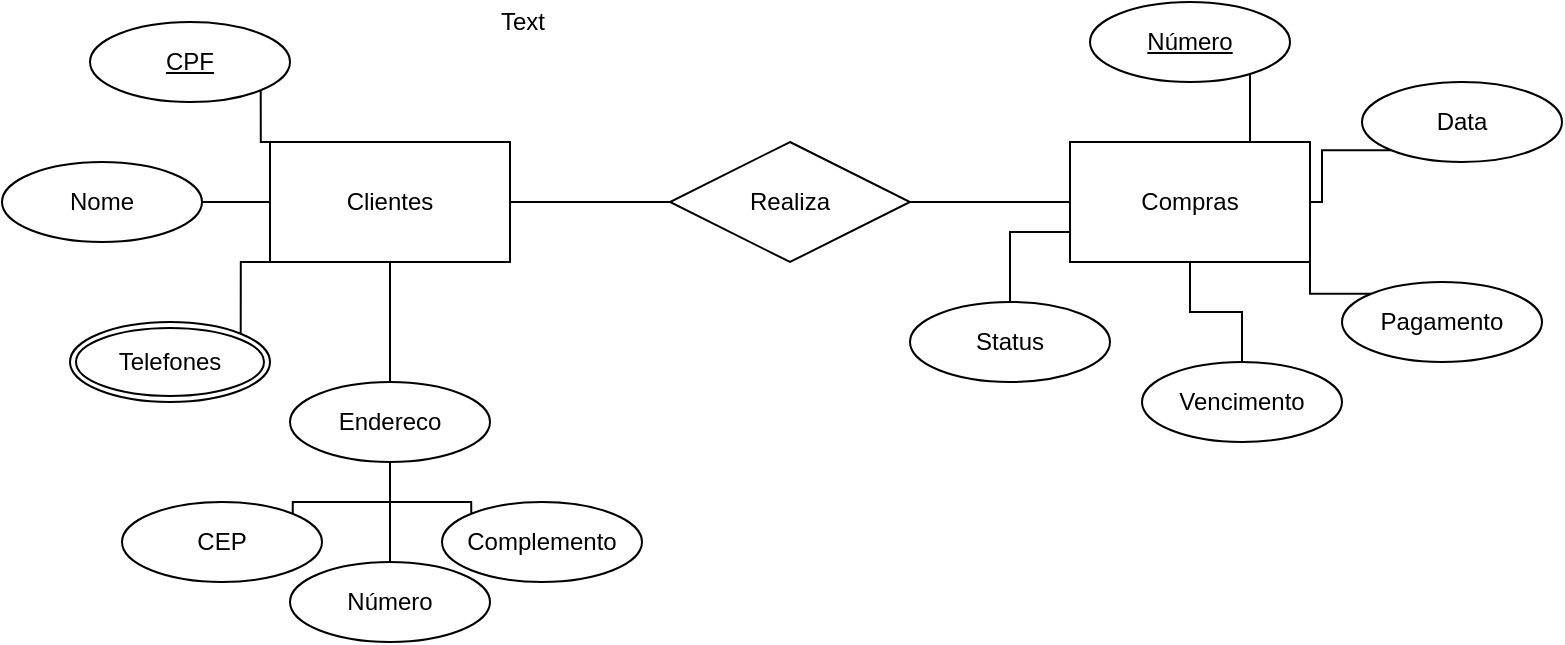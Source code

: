 <mxfile version="13.9.9" type="device"><diagram id="3xYtjD-HTijv4OBi2NLD" name="Página-1"><mxGraphModel dx="768" dy="482" grid="1" gridSize="10" guides="1" tooltips="1" connect="1" arrows="1" fold="1" page="1" pageScale="1" pageWidth="827" pageHeight="1169" math="0" shadow="0"><root><mxCell id="0"/><mxCell id="1" parent="0"/><mxCell id="nqpBsD8o5NiAlRd7cO7z-3" style="edgeStyle=orthogonalEdgeStyle;rounded=0;orthogonalLoop=1;jettySize=auto;html=1;exitX=1;exitY=0.5;exitDx=0;exitDy=0;entryX=0;entryY=0.5;entryDx=0;entryDy=0;endArrow=none;endFill=0;" edge="1" parent="1" source="nqpBsD8o5NiAlRd7cO7z-1" target="nqpBsD8o5NiAlRd7cO7z-2"><mxGeometry relative="1" as="geometry"/></mxCell><mxCell id="nqpBsD8o5NiAlRd7cO7z-24" style="edgeStyle=orthogonalEdgeStyle;rounded=0;orthogonalLoop=1;jettySize=auto;html=1;exitX=0.5;exitY=1;exitDx=0;exitDy=0;entryX=0.5;entryY=0;entryDx=0;entryDy=0;endArrow=none;endFill=0;" edge="1" parent="1" source="nqpBsD8o5NiAlRd7cO7z-1" target="nqpBsD8o5NiAlRd7cO7z-20"><mxGeometry relative="1" as="geometry"/></mxCell><mxCell id="nqpBsD8o5NiAlRd7cO7z-25" style="edgeStyle=orthogonalEdgeStyle;rounded=0;orthogonalLoop=1;jettySize=auto;html=1;exitX=0;exitY=1;exitDx=0;exitDy=0;entryX=1;entryY=0;entryDx=0;entryDy=0;endArrow=none;endFill=0;" edge="1" parent="1" source="nqpBsD8o5NiAlRd7cO7z-1" target="nqpBsD8o5NiAlRd7cO7z-18"><mxGeometry relative="1" as="geometry"/></mxCell><mxCell id="nqpBsD8o5NiAlRd7cO7z-26" style="edgeStyle=orthogonalEdgeStyle;rounded=0;orthogonalLoop=1;jettySize=auto;html=1;exitX=0;exitY=0.5;exitDx=0;exitDy=0;entryX=1;entryY=0.5;entryDx=0;entryDy=0;endArrow=none;endFill=0;" edge="1" parent="1" source="nqpBsD8o5NiAlRd7cO7z-1" target="nqpBsD8o5NiAlRd7cO7z-7"><mxGeometry relative="1" as="geometry"/></mxCell><mxCell id="nqpBsD8o5NiAlRd7cO7z-27" style="edgeStyle=orthogonalEdgeStyle;rounded=0;orthogonalLoop=1;jettySize=auto;html=1;exitX=0;exitY=0;exitDx=0;exitDy=0;entryX=1;entryY=1;entryDx=0;entryDy=0;endArrow=none;endFill=0;" edge="1" parent="1" source="nqpBsD8o5NiAlRd7cO7z-1" target="nqpBsD8o5NiAlRd7cO7z-6"><mxGeometry relative="1" as="geometry"/></mxCell><mxCell id="nqpBsD8o5NiAlRd7cO7z-1" value="Clientes" style="rounded=0;whiteSpace=wrap;html=1;" vertex="1" parent="1"><mxGeometry x="154" y="120" width="120" height="60" as="geometry"/></mxCell><mxCell id="nqpBsD8o5NiAlRd7cO7z-5" value="" style="edgeStyle=orthogonalEdgeStyle;rounded=0;orthogonalLoop=1;jettySize=auto;html=1;endArrow=none;endFill=0;" edge="1" parent="1" source="nqpBsD8o5NiAlRd7cO7z-2" target="nqpBsD8o5NiAlRd7cO7z-4"><mxGeometry relative="1" as="geometry"/></mxCell><mxCell id="nqpBsD8o5NiAlRd7cO7z-2" value="Realiza" style="shape=rhombus;perimeter=rhombusPerimeter;whiteSpace=wrap;html=1;align=center;" vertex="1" parent="1"><mxGeometry x="354" y="120" width="120" height="60" as="geometry"/></mxCell><mxCell id="nqpBsD8o5NiAlRd7cO7z-4" value="Compras" style="whiteSpace=wrap;html=1;" vertex="1" parent="1"><mxGeometry x="554" y="120" width="120" height="60" as="geometry"/></mxCell><mxCell id="nqpBsD8o5NiAlRd7cO7z-6" value="CPF" style="ellipse;whiteSpace=wrap;html=1;align=center;fontStyle=4;" vertex="1" parent="1"><mxGeometry x="64" y="60" width="100" height="40" as="geometry"/></mxCell><mxCell id="nqpBsD8o5NiAlRd7cO7z-7" value="Nome" style="ellipse;whiteSpace=wrap;html=1;align=center;" vertex="1" parent="1"><mxGeometry x="20" y="130" width="100" height="40" as="geometry"/></mxCell><mxCell id="nqpBsD8o5NiAlRd7cO7z-8" value="CEP" style="ellipse;whiteSpace=wrap;html=1;align=center;" vertex="1" parent="1"><mxGeometry x="80" y="300" width="100" height="40" as="geometry"/></mxCell><mxCell id="nqpBsD8o5NiAlRd7cO7z-9" value="Número" style="ellipse;whiteSpace=wrap;html=1;align=center;" vertex="1" parent="1"><mxGeometry x="164" y="330" width="100" height="40" as="geometry"/></mxCell><mxCell id="nqpBsD8o5NiAlRd7cO7z-10" value="Complemento" style="ellipse;whiteSpace=wrap;html=1;align=center;" vertex="1" parent="1"><mxGeometry x="240" y="300" width="100" height="40" as="geometry"/></mxCell><mxCell id="nqpBsD8o5NiAlRd7cO7z-32" style="edgeStyle=orthogonalEdgeStyle;rounded=0;orthogonalLoop=1;jettySize=auto;html=1;exitX=1;exitY=1;exitDx=0;exitDy=0;entryX=0.75;entryY=0;entryDx=0;entryDy=0;endArrow=none;endFill=0;" edge="1" parent="1" source="nqpBsD8o5NiAlRd7cO7z-12" target="nqpBsD8o5NiAlRd7cO7z-4"><mxGeometry relative="1" as="geometry"/></mxCell><mxCell id="nqpBsD8o5NiAlRd7cO7z-12" value="&lt;u&gt;Número&lt;/u&gt;" style="ellipse;whiteSpace=wrap;html=1;align=center;" vertex="1" parent="1"><mxGeometry x="564" y="50" width="100" height="40" as="geometry"/></mxCell><mxCell id="nqpBsD8o5NiAlRd7cO7z-29" style="edgeStyle=orthogonalEdgeStyle;rounded=0;orthogonalLoop=1;jettySize=auto;html=1;exitX=0.5;exitY=0;exitDx=0;exitDy=0;entryX=0.5;entryY=1;entryDx=0;entryDy=0;endArrow=none;endFill=0;" edge="1" parent="1" source="nqpBsD8o5NiAlRd7cO7z-13" target="nqpBsD8o5NiAlRd7cO7z-4"><mxGeometry relative="1" as="geometry"/></mxCell><mxCell id="nqpBsD8o5NiAlRd7cO7z-13" value="Vencimento" style="ellipse;whiteSpace=wrap;html=1;align=center;" vertex="1" parent="1"><mxGeometry x="590" y="230" width="100" height="40" as="geometry"/></mxCell><mxCell id="nqpBsD8o5NiAlRd7cO7z-30" style="edgeStyle=orthogonalEdgeStyle;rounded=0;orthogonalLoop=1;jettySize=auto;html=1;exitX=0;exitY=0;exitDx=0;exitDy=0;entryX=1;entryY=1;entryDx=0;entryDy=0;endArrow=none;endFill=0;" edge="1" parent="1" source="nqpBsD8o5NiAlRd7cO7z-15" target="nqpBsD8o5NiAlRd7cO7z-4"><mxGeometry relative="1" as="geometry"/></mxCell><mxCell id="nqpBsD8o5NiAlRd7cO7z-15" value="Pagamento" style="ellipse;whiteSpace=wrap;html=1;align=center;" vertex="1" parent="1"><mxGeometry x="690" y="190" width="100" height="40" as="geometry"/></mxCell><mxCell id="nqpBsD8o5NiAlRd7cO7z-28" style="edgeStyle=orthogonalEdgeStyle;rounded=0;orthogonalLoop=1;jettySize=auto;html=1;exitX=0.5;exitY=0;exitDx=0;exitDy=0;entryX=0;entryY=0.75;entryDx=0;entryDy=0;endArrow=none;endFill=0;" edge="1" parent="1" source="nqpBsD8o5NiAlRd7cO7z-16" target="nqpBsD8o5NiAlRd7cO7z-4"><mxGeometry relative="1" as="geometry"/></mxCell><mxCell id="nqpBsD8o5NiAlRd7cO7z-16" value="Status" style="ellipse;whiteSpace=wrap;html=1;align=center;" vertex="1" parent="1"><mxGeometry x="474" y="200" width="100" height="40" as="geometry"/></mxCell><mxCell id="nqpBsD8o5NiAlRd7cO7z-31" style="edgeStyle=orthogonalEdgeStyle;rounded=0;orthogonalLoop=1;jettySize=auto;html=1;exitX=0;exitY=1;exitDx=0;exitDy=0;entryX=1;entryY=0.5;entryDx=0;entryDy=0;endArrow=none;endFill=0;" edge="1" parent="1" source="nqpBsD8o5NiAlRd7cO7z-17" target="nqpBsD8o5NiAlRd7cO7z-4"><mxGeometry relative="1" as="geometry"/></mxCell><mxCell id="nqpBsD8o5NiAlRd7cO7z-17" value="Data" style="ellipse;whiteSpace=wrap;html=1;align=center;" vertex="1" parent="1"><mxGeometry x="700" y="90" width="100" height="40" as="geometry"/></mxCell><mxCell id="nqpBsD8o5NiAlRd7cO7z-18" value="Telefones" style="ellipse;shape=doubleEllipse;margin=3;whiteSpace=wrap;html=1;align=center;" vertex="1" parent="1"><mxGeometry x="54" y="210" width="100" height="40" as="geometry"/></mxCell><mxCell id="nqpBsD8o5NiAlRd7cO7z-21" style="edgeStyle=orthogonalEdgeStyle;rounded=0;orthogonalLoop=1;jettySize=auto;html=1;exitX=0.5;exitY=1;exitDx=0;exitDy=0;entryX=1;entryY=0;entryDx=0;entryDy=0;endArrow=none;endFill=0;" edge="1" parent="1" source="nqpBsD8o5NiAlRd7cO7z-20" target="nqpBsD8o5NiAlRd7cO7z-8"><mxGeometry relative="1" as="geometry"/></mxCell><mxCell id="nqpBsD8o5NiAlRd7cO7z-22" style="edgeStyle=orthogonalEdgeStyle;rounded=0;orthogonalLoop=1;jettySize=auto;html=1;exitX=0.5;exitY=1;exitDx=0;exitDy=0;entryX=0;entryY=0;entryDx=0;entryDy=0;endArrow=none;endFill=0;" edge="1" parent="1" source="nqpBsD8o5NiAlRd7cO7z-20" target="nqpBsD8o5NiAlRd7cO7z-10"><mxGeometry relative="1" as="geometry"/></mxCell><mxCell id="nqpBsD8o5NiAlRd7cO7z-23" style="edgeStyle=orthogonalEdgeStyle;rounded=0;orthogonalLoop=1;jettySize=auto;html=1;exitX=0.5;exitY=1;exitDx=0;exitDy=0;entryX=0.5;entryY=0;entryDx=0;entryDy=0;endArrow=none;endFill=0;" edge="1" parent="1" source="nqpBsD8o5NiAlRd7cO7z-20" target="nqpBsD8o5NiAlRd7cO7z-9"><mxGeometry relative="1" as="geometry"/></mxCell><mxCell id="nqpBsD8o5NiAlRd7cO7z-20" value="Endereco" style="ellipse;whiteSpace=wrap;html=1;align=center;" vertex="1" parent="1"><mxGeometry x="164" y="240" width="100" height="40" as="geometry"/></mxCell><mxCell id="nqpBsD8o5NiAlRd7cO7z-34" value="Text" style="text;html=1;align=center;verticalAlign=middle;resizable=0;points=[];autosize=1;" vertex="1" parent="1"><mxGeometry x="260" y="50" width="40" height="20" as="geometry"/></mxCell></root></mxGraphModel></diagram></mxfile>